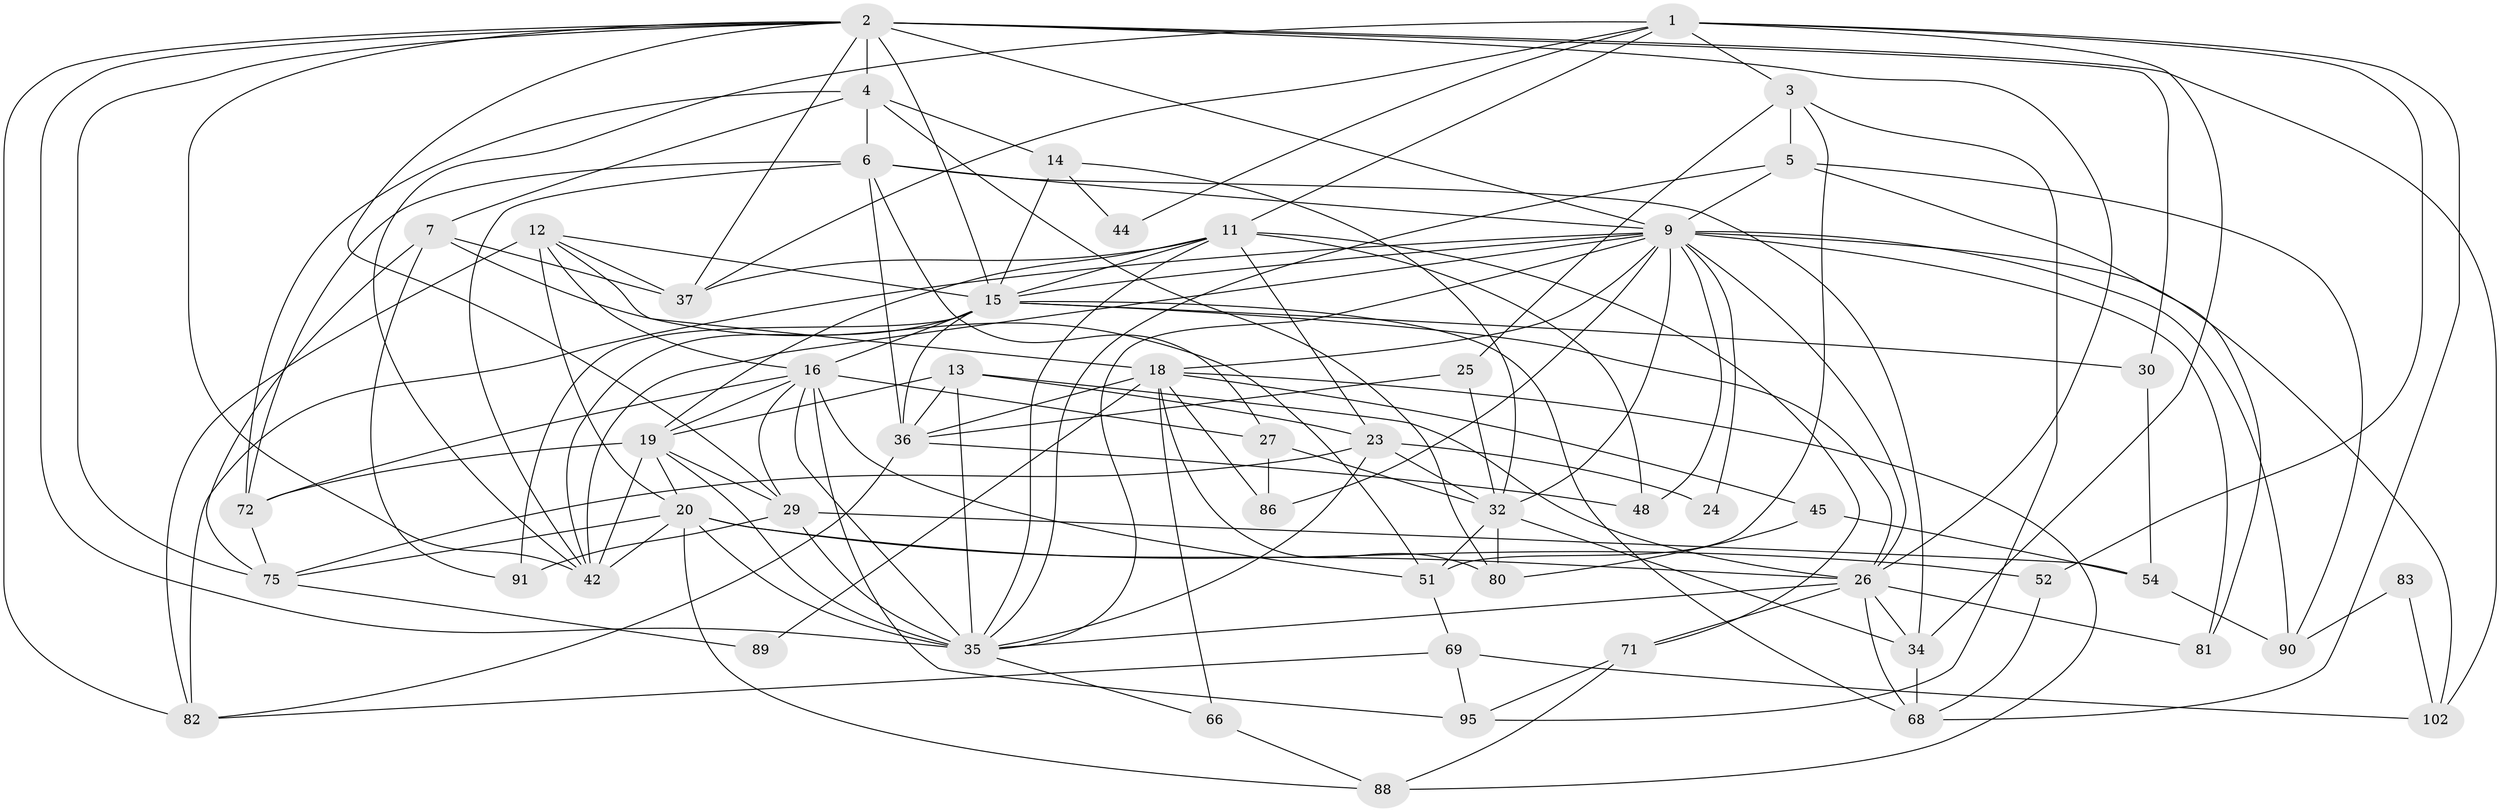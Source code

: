 // original degree distribution, {4: 0.2897196261682243, 7: 0.028037383177570093, 5: 0.2523364485981308, 3: 0.22429906542056074, 6: 0.04672897196261682, 2: 0.14018691588785046, 8: 0.018691588785046728}
// Generated by graph-tools (version 1.1) at 2025/15/03/09/25 04:15:02]
// undirected, 53 vertices, 148 edges
graph export_dot {
graph [start="1"]
  node [color=gray90,style=filled];
  1 [super="+10+63"];
  2 [super="+21+50"];
  3 [super="+107"];
  4 [super="+8+58+22"];
  5 [super="+78"];
  6 [super="+96"];
  7 [super="+92"];
  9 [super="+47+60+53"];
  11 [super="+62+73"];
  12 [super="+40"];
  13 [super="+38"];
  14 [super="+85"];
  15 [super="+17"];
  16 [super="+55"];
  18 [super="+33"];
  19 [super="+46+61"];
  20 [super="+28+65"];
  23 [super="+70"];
  24;
  25;
  26 [super="+59"];
  27;
  29 [super="+105"];
  30;
  32 [super="+101+41"];
  34 [super="+97"];
  35 [super="+76+94"];
  36 [super="+49"];
  37 [super="+39"];
  42 [super="+79"];
  44;
  45;
  48 [super="+56"];
  51;
  52;
  54;
  66 [super="+103"];
  68 [super="+74"];
  69 [super="+104"];
  71;
  72;
  75 [super="+93"];
  80;
  81 [super="+98"];
  82;
  83;
  86;
  88;
  89;
  90;
  91;
  95;
  102;
  1 -- 52;
  1 -- 3;
  1 -- 42;
  1 -- 44;
  1 -- 11;
  1 -- 34;
  1 -- 68;
  1 -- 37;
  2 -- 75;
  2 -- 26;
  2 -- 30 [weight=2];
  2 -- 29;
  2 -- 35;
  2 -- 4;
  2 -- 37;
  2 -- 102;
  2 -- 82;
  2 -- 9;
  2 -- 42;
  2 -- 15;
  3 -- 51;
  3 -- 25;
  3 -- 95;
  3 -- 5;
  4 -- 7;
  4 -- 6 [weight=2];
  4 -- 14;
  4 -- 80;
  4 -- 72;
  5 -- 90;
  5 -- 81;
  5 -- 35;
  5 -- 9;
  6 -- 27;
  6 -- 42;
  6 -- 34;
  6 -- 36;
  6 -- 72;
  6 -- 9;
  7 -- 51;
  7 -- 37;
  7 -- 91;
  7 -- 75;
  9 -- 18;
  9 -- 81;
  9 -- 90;
  9 -- 26 [weight=2];
  9 -- 32;
  9 -- 15 [weight=2];
  9 -- 102;
  9 -- 82;
  9 -- 86;
  9 -- 48;
  9 -- 35;
  9 -- 24;
  9 -- 42;
  11 -- 48;
  11 -- 15;
  11 -- 35;
  11 -- 19;
  11 -- 23;
  11 -- 37;
  11 -- 71;
  12 -- 18;
  12 -- 16;
  12 -- 37;
  12 -- 82;
  12 -- 20;
  12 -- 15;
  13 -- 23;
  13 -- 19;
  13 -- 36;
  13 -- 35 [weight=2];
  13 -- 26;
  14 -- 44;
  14 -- 32;
  14 -- 15;
  15 -- 26;
  15 -- 36;
  15 -- 68;
  15 -- 42;
  15 -- 16;
  15 -- 91;
  15 -- 30;
  16 -- 72;
  16 -- 19;
  16 -- 51;
  16 -- 27;
  16 -- 29;
  16 -- 95;
  16 -- 35;
  18 -- 36;
  18 -- 66;
  18 -- 86;
  18 -- 88;
  18 -- 80;
  18 -- 89;
  18 -- 45;
  19 -- 42 [weight=2];
  19 -- 20;
  19 -- 72;
  19 -- 35;
  19 -- 29;
  20 -- 26;
  20 -- 75;
  20 -- 42;
  20 -- 52;
  20 -- 88;
  20 -- 35;
  23 -- 24;
  23 -- 32;
  23 -- 75;
  23 -- 35;
  25 -- 36;
  25 -- 32;
  26 -- 68;
  26 -- 34 [weight=2];
  26 -- 81;
  26 -- 35;
  26 -- 71;
  27 -- 86;
  27 -- 32;
  29 -- 54;
  29 -- 91;
  29 -- 35;
  30 -- 54;
  32 -- 51;
  32 -- 80;
  32 -- 34;
  34 -- 68;
  35 -- 66;
  36 -- 48;
  36 -- 82;
  45 -- 80;
  45 -- 54;
  51 -- 69;
  52 -- 68;
  54 -- 90;
  66 -- 88;
  69 -- 82;
  69 -- 95;
  69 -- 102;
  71 -- 95;
  71 -- 88;
  72 -- 75;
  75 -- 89;
  83 -- 102;
  83 -- 90;
}
